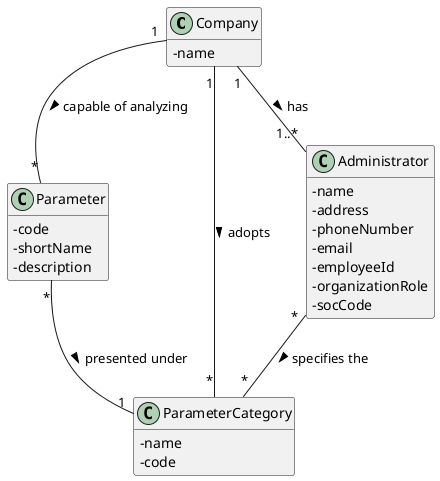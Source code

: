 @startuml
hide methods
'left to right direction
skinparam classAttributeIconSize 0


class Company{
-name
}

class Parameter{
-code
-shortName
-description
}

class ParameterCategory{
-name
-code
}

class Administrator{
-name
-address
-phoneNumber
-email
-employeeId
-organizationRole
-socCode
}

Company "1"--"*" Parameter : capable of analyzing >
Company "1"--"*" ParameterCategory : adopts >
Company "1"--"1..*" Administrator : has >
Parameter "*"--"1" ParameterCategory : presented under >
Administrator "*"--"*" ParameterCategory : specifies the >





@enduml